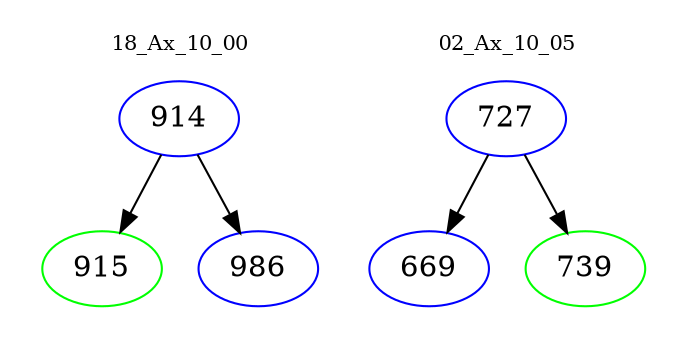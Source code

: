 digraph{
subgraph cluster_0 {
color = white
label = "18_Ax_10_00";
fontsize=10;
T0_914 [label="914", color="blue"]
T0_914 -> T0_915 [color="black"]
T0_915 [label="915", color="green"]
T0_914 -> T0_986 [color="black"]
T0_986 [label="986", color="blue"]
}
subgraph cluster_1 {
color = white
label = "02_Ax_10_05";
fontsize=10;
T1_727 [label="727", color="blue"]
T1_727 -> T1_669 [color="black"]
T1_669 [label="669", color="blue"]
T1_727 -> T1_739 [color="black"]
T1_739 [label="739", color="green"]
}
}

